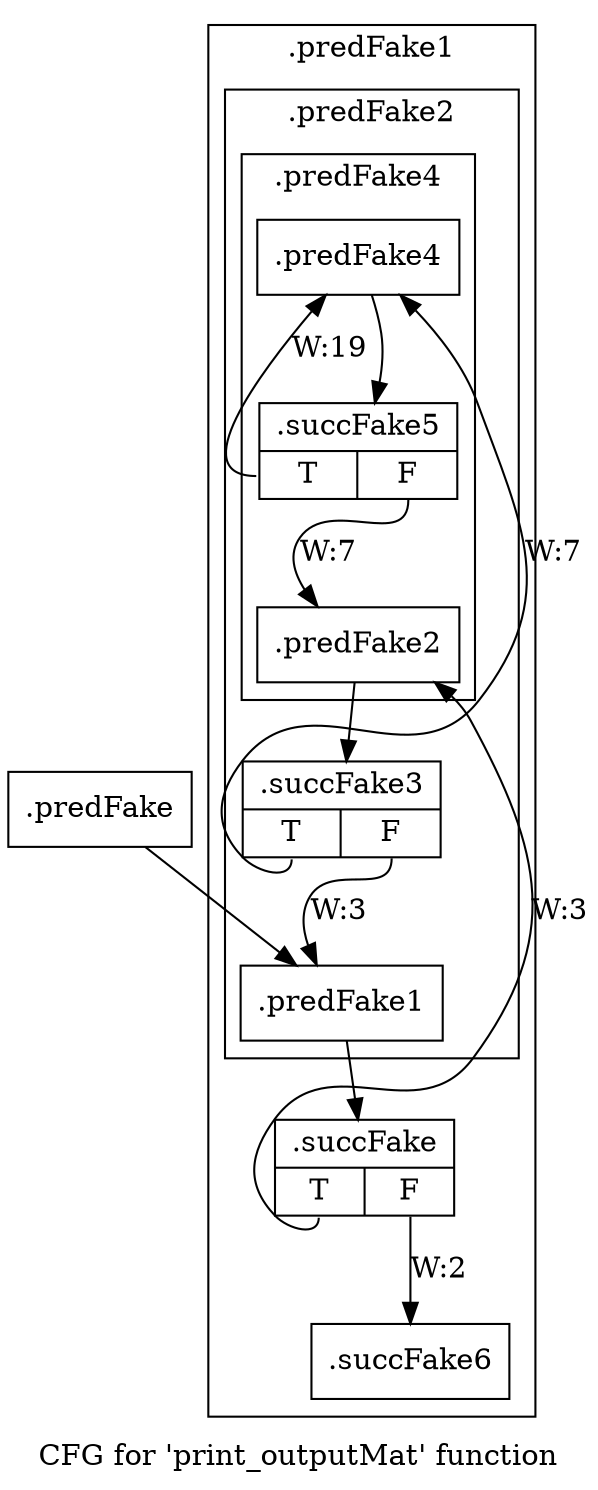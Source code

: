 digraph "CFG for 'print_outputMat' function" {
	label="CFG for 'print_outputMat' function";

	Node0x45dae50 [shape=record,filename="",linenumber="",label="{.predFake}"];
	Node0x45dae50 -> Node0x45dbaf0[ callList="" memoryops="" filename="../../../../../Sources/conv/tb_conv.cpp" execusionnum="1"];
	Node0x439d890 [shape=record,filename="../../../../../Sources/conv/tb_conv.cpp",linenumber="69",label="{.succFake6}"];
subgraph cluster_0 {
	label=".predFake1";
	tripcount="2";
	invocationtime="1";

subgraph cluster_0_0 {
	label=".predFake2";
	tripcount="6";
	invocationtime="3";

subgraph cluster_0_0_0 {
	label=".predFake4";
	tripcount="18";
	invocationtime="7";

	Node0x45dbc30 [shape=record,filename="../../../../../Sources/conv/tb_conv.cpp",linenumber="62",label="{.predFake4}"];
	Node0x45dbc30 -> Node0x439d7e0[ callList="" memoryops="" filename="../../../../../Sources/conv/tb_conv.cpp" execusionnum="24"];
	Node0x439d7e0 [shape=record,filename="../../../../../Sources/conv/tb_conv.cpp",linenumber="62",label="{.succFake5|{<s0>T|<s1>F}}"];
	Node0x439d7e0:s0 -> Node0x45dbc30[label="W:19" callList="" memoryops="" filename="../../../../../Sources/conv/tb_conv.cpp" execusionnum="18"];
	Node0x439d7e0:s1 -> Node0x45dbb90[label="W:7" callList="" memoryops="" filename="../../../../../Sources/conv/tb_conv.cpp" execusionnum="6"];
}
	Node0x45dbb90 [shape=record,filename="../../../../../Sources/conv/tb_conv.cpp",linenumber="61",label="{.predFake2}"];
	Node0x45dbb90 -> Node0x439d620[ callList="" memoryops="" filename="../../../../../Sources/conv/tb_conv.cpp" execusionnum="8"];
	Node0x439d620 [shape=record,filename="../../../../../Sources/conv/tb_conv.cpp",linenumber="61",label="{.succFake3|{<s0>T|<s1>F}}"];
	Node0x439d620:s0 -> Node0x45dbc30[label="W:7" callList="" memoryops="" filename="../../../../../Sources/conv/tb_conv.cpp" execusionnum="6"];
	Node0x439d620:s1 -> Node0x45dbaf0[label="W:3" callList="" memoryops="" filename="../../../../../Sources/conv/tb_conv.cpp" execusionnum="2"];
}
	Node0x45dbaf0 [shape=record,filename="../../../../../Sources/conv/tb_conv.cpp",linenumber="60",label="{.predFake1}"];
	Node0x45dbaf0 -> Node0x439d520[ callList="" memoryops="" filename="../../../../../Sources/conv/tb_conv.cpp" execusionnum="3"];
	Node0x439d520 [shape=record,filename="../../../../../Sources/conv/tb_conv.cpp",linenumber="60",label="{.succFake|{<s0>T|<s1>F}}"];
	Node0x439d520:s0 -> Node0x45dbb90[label="W:3" callList="" memoryops="" filename="../../../../../Sources/conv/tb_conv.cpp" execusionnum="2"];
	Node0x439d520:s1 -> Node0x439d890[label="W:2" callList="" memoryops="" filename="../../../../../Sources/conv/tb_conv.cpp" execusionnum="1"];
}
}
